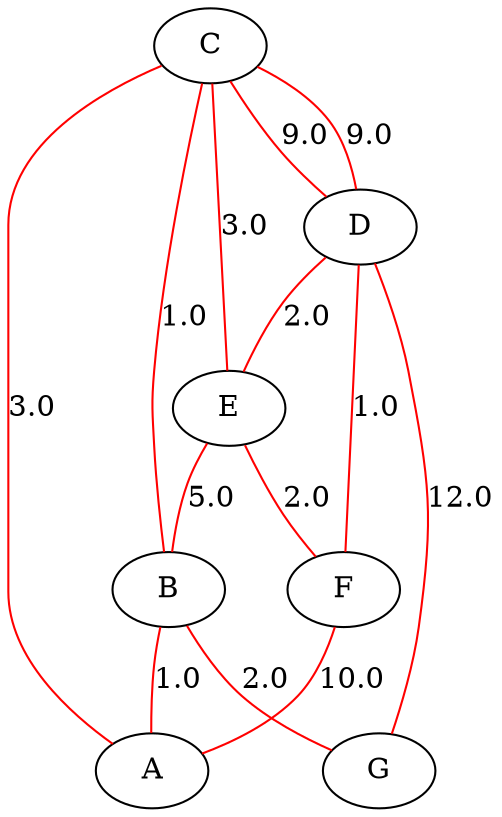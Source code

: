 ## jagadeeshdot - tpdfC:/Users/omer/Desktop/UCSC/Data Structures with Java/homework/graphexamples/fig/17.dot-oC:/Users/omer/Desktop/UCSC/Data Structures with Java/homework/graphexamples/fig/17.dot.pdf
digraph g{
edge [dir=none, color=red]
  C -> D [label = 9.0]
  C -> E [label = 3.0]
  C -> B [label = 1.0]
  C -> D [label = 9.0]
  C -> A [label = 3.0]
  D -> E [label = 2.0]
  D -> G [label = 12.0]
  D -> F [label = 1.0]
  E -> B [label = 5.0]
  E -> F [label = 2.0]
  B -> G [label = 2.0]
  B -> A [label = 1.0]
  F -> A [label = 10.0]
}